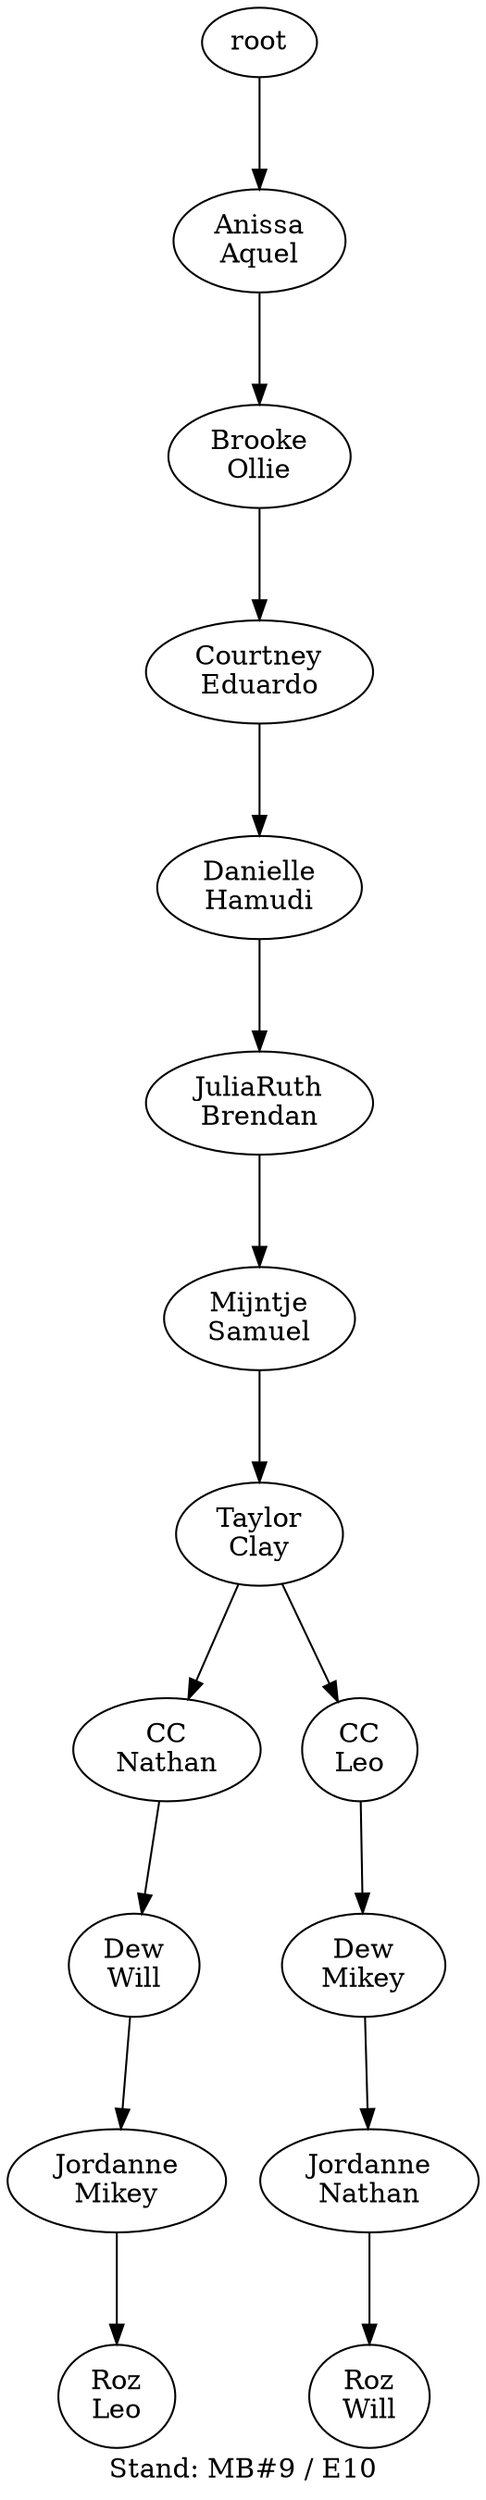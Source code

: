 digraph D { labelloc="b"; label="Stand: MB#9 / E10"; ranksep=0.8;
"root/0"[label="Anissa\nAquel"]
"root" -> "root/0";
"root/0/8"[label="Brooke\nOllie"]
"root/0" -> "root/0/8";
"root/0/8/3"[label="Courtney\nEduardo"]
"root/0/8" -> "root/0/8/3";
"root/0/8/3/4"[label="Danielle\nHamudi"]
"root/0/8/3" -> "root/0/8/3/4";
"root/0/8/3/4/1"[label="JuliaRuth\nBrendan"]
"root/0/8/3/4" -> "root/0/8/3/4/1";
"root/0/8/3/4/1/9"[label="Mijntje\nSamuel"]
"root/0/8/3/4/1" -> "root/0/8/3/4/1/9";
"root/0/8/3/4/1/9/2"[label="Taylor\nClay"]
"root/0/8/3/4/1/9" -> "root/0/8/3/4/1/9/2";
"root/0/8/3/4/1/9/2/7"[label="CC\nNathan"]
"root/0/8/3/4/1/9/2" -> "root/0/8/3/4/1/9/2/7";
"root/0/8/3/4/1/9/2/7/10"[label="Dew\nWill"]
"root/0/8/3/4/1/9/2/7" -> "root/0/8/3/4/1/9/2/7/10";
"root/0/8/3/4/1/9/2/7/10/6"[label="Jordanne\nMikey"]
"root/0/8/3/4/1/9/2/7/10" -> "root/0/8/3/4/1/9/2/7/10/6";
"root/0/8/3/4/1/9/2/7/10/6/5"[label="Roz\nLeo"]
"root/0/8/3/4/1/9/2/7/10/6" -> "root/0/8/3/4/1/9/2/7/10/6/5";
"root/0/8/3/4/1/9/2/5"[label="CC\nLeo"]
"root/0/8/3/4/1/9/2" -> "root/0/8/3/4/1/9/2/5";
"root/0/8/3/4/1/9/2/5/6"[label="Dew\nMikey"]
"root/0/8/3/4/1/9/2/5" -> "root/0/8/3/4/1/9/2/5/6";
"root/0/8/3/4/1/9/2/5/6/7"[label="Jordanne\nNathan"]
"root/0/8/3/4/1/9/2/5/6" -> "root/0/8/3/4/1/9/2/5/6/7";
"root/0/8/3/4/1/9/2/5/6/7/10"[label="Roz\nWill"]
"root/0/8/3/4/1/9/2/5/6/7" -> "root/0/8/3/4/1/9/2/5/6/7/10";
}
